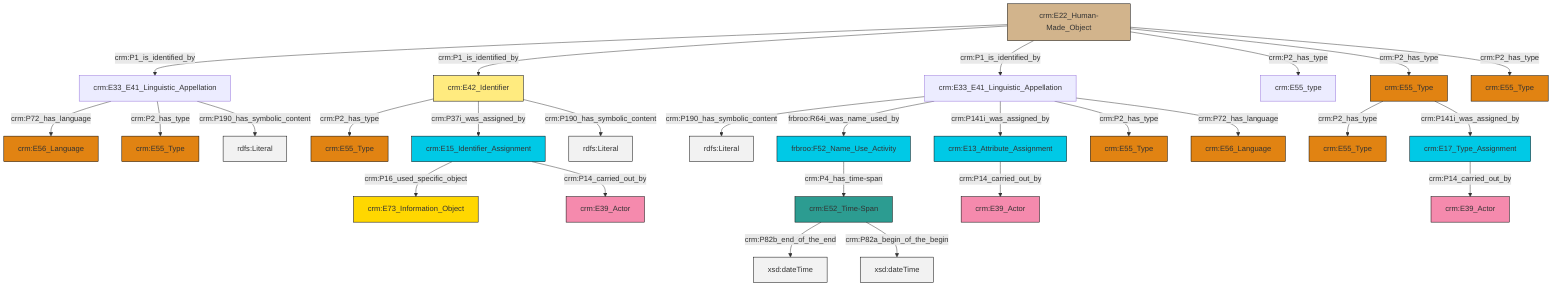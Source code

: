 graph TD
classDef Literal fill:#f2f2f2,stroke:#000000;
classDef CRM_Entity fill:#FFFFFF,stroke:#000000;
classDef Temporal_Entity fill:#00C9E6, stroke:#000000;
classDef Type fill:#E18312, stroke:#000000;
classDef Time-Span fill:#2C9C91, stroke:#000000;
classDef Appellation fill:#FFEB7F, stroke:#000000;
classDef Place fill:#008836, stroke:#000000;
classDef Persistent_Item fill:#B266B2, stroke:#000000;
classDef Conceptual_Object fill:#FFD700, stroke:#000000;
classDef Physical_Thing fill:#D2B48C, stroke:#000000;
classDef Actor fill:#f58aad, stroke:#000000;
classDef PC_Classes fill:#4ce600, stroke:#000000;
classDef Multi fill:#cccccc,stroke:#000000;

0["crm:E33_E41_Linguistic_Appellation"]:::Default -->|crm:P190_has_symbolic_content| 1[rdfs:Literal]:::Literal
4["crm:E22_Human-Made_Object"]:::Physical_Thing -->|crm:P1_is_identified_by| 5["crm:E33_E41_Linguistic_Appellation"]:::Default
5["crm:E33_E41_Linguistic_Appellation"]:::Default -->|crm:P72_has_language| 12["crm:E56_Language"]:::Type
0["crm:E33_E41_Linguistic_Appellation"]:::Default -->|frbroo:R64i_was_name_used_by| 13["frbroo:F52_Name_Use_Activity"]:::Temporal_Entity
4["crm:E22_Human-Made_Object"]:::Physical_Thing -->|crm:P1_is_identified_by| 10["crm:E42_Identifier"]:::Appellation
5["crm:E33_E41_Linguistic_Appellation"]:::Default -->|crm:P2_has_type| 14["crm:E55_Type"]:::Type
4["crm:E22_Human-Made_Object"]:::Physical_Thing -->|crm:P1_is_identified_by| 0["crm:E33_E41_Linguistic_Appellation"]:::Default
21["crm:E55_Type"]:::Type -->|crm:P2_has_type| 17["crm:E55_Type"]:::Type
22["crm:E52_Time-Span"]:::Time-Span -->|crm:P82b_end_of_the_end| 23[xsd:dateTime]:::Literal
0["crm:E33_E41_Linguistic_Appellation"]:::Default -->|crm:P141i_was_assigned_by| 27["crm:E13_Attribute_Assignment"]:::Temporal_Entity
21["crm:E55_Type"]:::Type -->|crm:P141i_was_assigned_by| 15["crm:E17_Type_Assignment"]:::Temporal_Entity
10["crm:E42_Identifier"]:::Appellation -->|crm:P2_has_type| 6["crm:E55_Type"]:::Type
15["crm:E17_Type_Assignment"]:::Temporal_Entity -->|crm:P14_carried_out_by| 35["crm:E39_Actor"]:::Actor
38["crm:E15_Identifier_Assignment"]:::Temporal_Entity -->|crm:P16_used_specific_object| 19["crm:E73_Information_Object"]:::Conceptual_Object
10["crm:E42_Identifier"]:::Appellation -->|crm:P37i_was_assigned_by| 38["crm:E15_Identifier_Assignment"]:::Temporal_Entity
27["crm:E13_Attribute_Assignment"]:::Temporal_Entity -->|crm:P14_carried_out_by| 40["crm:E39_Actor"]:::Actor
38["crm:E15_Identifier_Assignment"]:::Temporal_Entity -->|crm:P14_carried_out_by| 2["crm:E39_Actor"]:::Actor
5["crm:E33_E41_Linguistic_Appellation"]:::Default -->|crm:P190_has_symbolic_content| 41[rdfs:Literal]:::Literal
13["frbroo:F52_Name_Use_Activity"]:::Temporal_Entity -->|crm:P4_has_time-span| 22["crm:E52_Time-Span"]:::Time-Span
4["crm:E22_Human-Made_Object"]:::Physical_Thing -->|crm:P2_has_type| 25["crm:E55_type"]:::Default
10["crm:E42_Identifier"]:::Appellation -->|crm:P190_has_symbolic_content| 47[rdfs:Literal]:::Literal
0["crm:E33_E41_Linguistic_Appellation"]:::Default -->|crm:P2_has_type| 42["crm:E55_Type"]:::Type
0["crm:E33_E41_Linguistic_Appellation"]:::Default -->|crm:P72_has_language| 8["crm:E56_Language"]:::Type
4["crm:E22_Human-Made_Object"]:::Physical_Thing -->|crm:P2_has_type| 21["crm:E55_Type"]:::Type
22["crm:E52_Time-Span"]:::Time-Span -->|crm:P82a_begin_of_the_begin| 48[xsd:dateTime]:::Literal
4["crm:E22_Human-Made_Object"]:::Physical_Thing -->|crm:P2_has_type| 36["crm:E55_Type"]:::Type